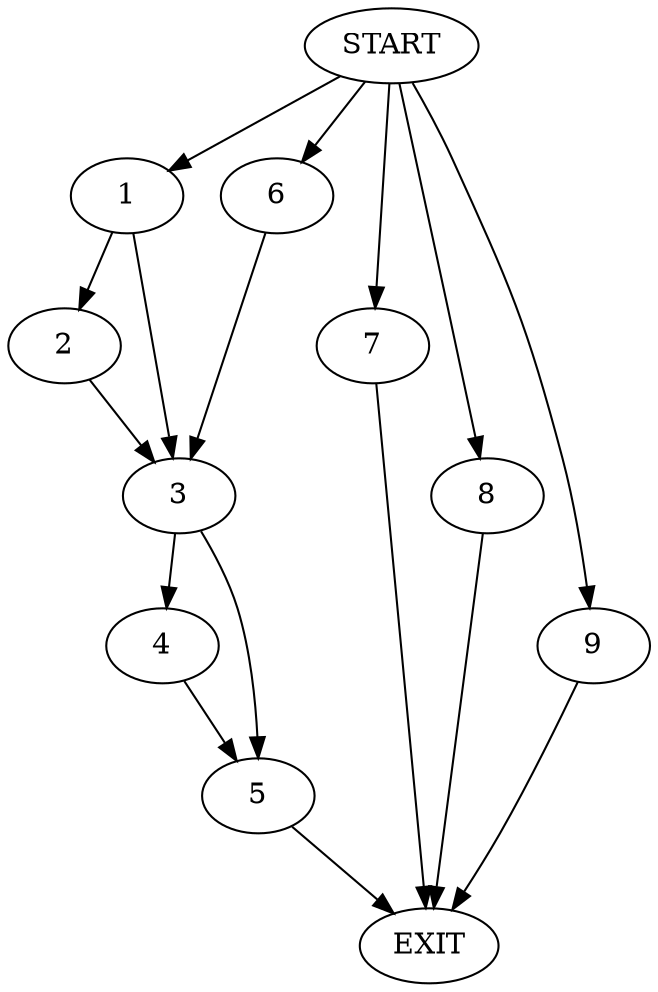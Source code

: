 digraph {
0 [label="START"]
10 [label="EXIT"]
0 -> 1
1 -> 2
1 -> 3
3 -> 4
3 -> 5
2 -> 3
0 -> 6
6 -> 3
0 -> 7
7 -> 10
5 -> 10
4 -> 5
0 -> 8
8 -> 10
0 -> 9
9 -> 10
}
